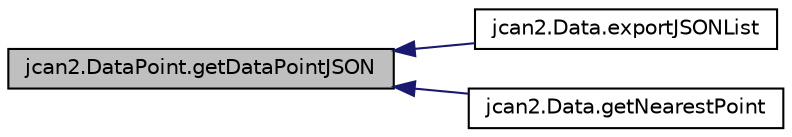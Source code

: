 digraph "jcan2.DataPoint.getDataPointJSON"
{
  edge [fontname="Helvetica",fontsize="10",labelfontname="Helvetica",labelfontsize="10"];
  node [fontname="Helvetica",fontsize="10",shape=record];
  rankdir="LR";
  Node1 [label="jcan2.DataPoint.getDataPointJSON",height=0.2,width=0.4,color="black", fillcolor="grey75", style="filled", fontcolor="black"];
  Node1 -> Node2 [dir="back",color="midnightblue",fontsize="10",style="solid",fontname="Helvetica"];
  Node2 [label="jcan2.Data.exportJSONList",height=0.2,width=0.4,color="black", fillcolor="white", style="filled",URL="$classjcan2_1_1_data.html#a435acb4d355b91d42b0b2b7ced348e8d"];
  Node1 -> Node3 [dir="back",color="midnightblue",fontsize="10",style="solid",fontname="Helvetica"];
  Node3 [label="jcan2.Data.getNearestPoint",height=0.2,width=0.4,color="black", fillcolor="white", style="filled",URL="$classjcan2_1_1_data.html#a24ef6e22080180bb42d1c202888435a6"];
}
